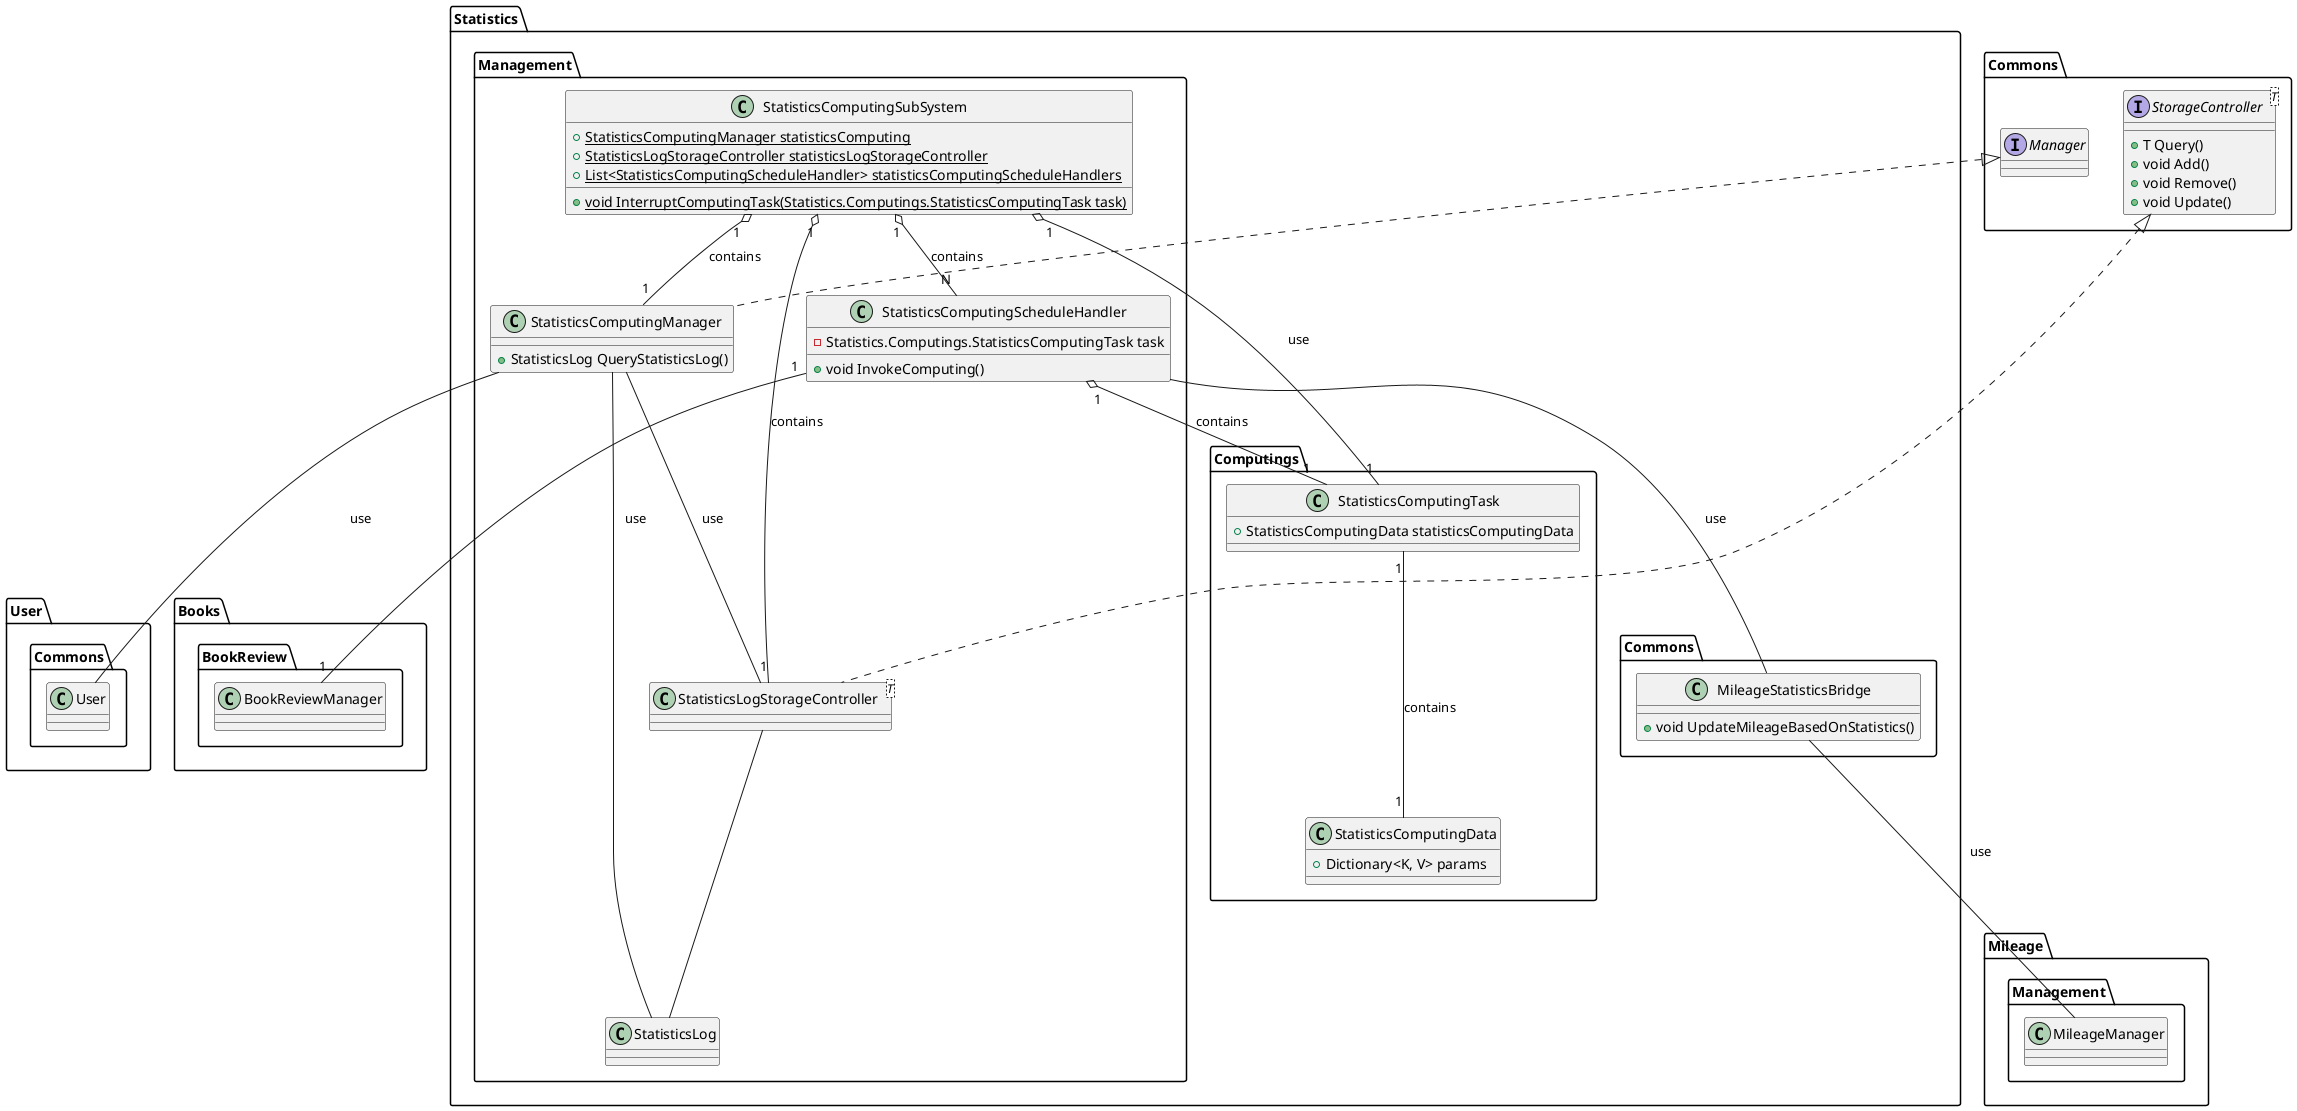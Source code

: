 @startuml
package Commons {
    Interface Manager
    Interface StorageController<T> {
        + T Query()
        + void Add()
        + void Remove()
        + void Update()
    }
}


package User.Commons {
    class User
}
package Books.BookReview {
    class BookReviewManager
}
package Mileage.Management {
    class MileageManager
}


package Statistics.Commons {
    ' MileageChangeBridge
    class MileageStatisticsBridge {
        + void UpdateMileageBasedOnStatistics()
    }
    MileageStatisticsBridge --- Mileage.Management.MileageManager : use
}

package Statistics.Computings {
    ' Statistics
    class StatisticsComputingData {
        + Dictionary<K, V> params
    }

    class StatisticsComputingTask {
        + StatisticsComputingData statisticsComputingData
    }

    StatisticsComputingTask "1" --- "1" StatisticsComputingData : contains

}

package Statistics.Management {

    class StatisticsComputingManager implements Commons.Manager {
        + StatisticsLog QueryStatisticsLog()
    }
    StatisticsComputingManager --- Statistics.Management.StatisticsLogStorageController : use
    StatisticsComputingManager --- User.Commons.User : use
    StatisticsComputingManager --- StatisticsLog

    class StatisticsLog

    class StatisticsLogStorageController<T> implements Commons.StorageController {}
    StatisticsLogStorageController --- StatisticsLog

    class StatisticsComputingScheduleHandler {
        - Statistics.Computings.StatisticsComputingTask task
        + void InvokeComputing()
    }

    StatisticsComputingScheduleHandler "1" --- "1" Books.BookReview.BookReviewManager : use
    StatisticsComputingScheduleHandler "1" o-- "1" Statistics.Computings.StatisticsComputingTask : contains
    StatisticsComputingScheduleHandler --- Statistics.Commons.MileageStatisticsBridge : use

    ' StatisticsComputing SubSystem
    class StatisticsComputingSubSystem {
        + {static} StatisticsComputingManager statisticsComputing
        + {static} StatisticsLogStorageController statisticsLogStorageController
        + {static} List<StatisticsComputingScheduleHandler> statisticsComputingScheduleHandlers
        + {static} void InterruptComputingTask(Statistics.Computings.StatisticsComputingTask task)
    }

    StatisticsComputingSubSystem "1" o-- "1" StatisticsComputingManager : contains
    StatisticsComputingSubSystem "1" o-- "1" StatisticsLogStorageController : contains
    StatisticsComputingSubSystem "1" o-- "N" StatisticsComputingScheduleHandler : contains
    StatisticsComputingSubSystem "1" o-- "1" Statistics.Computings.StatisticsComputingTask : use
}
@enduml
